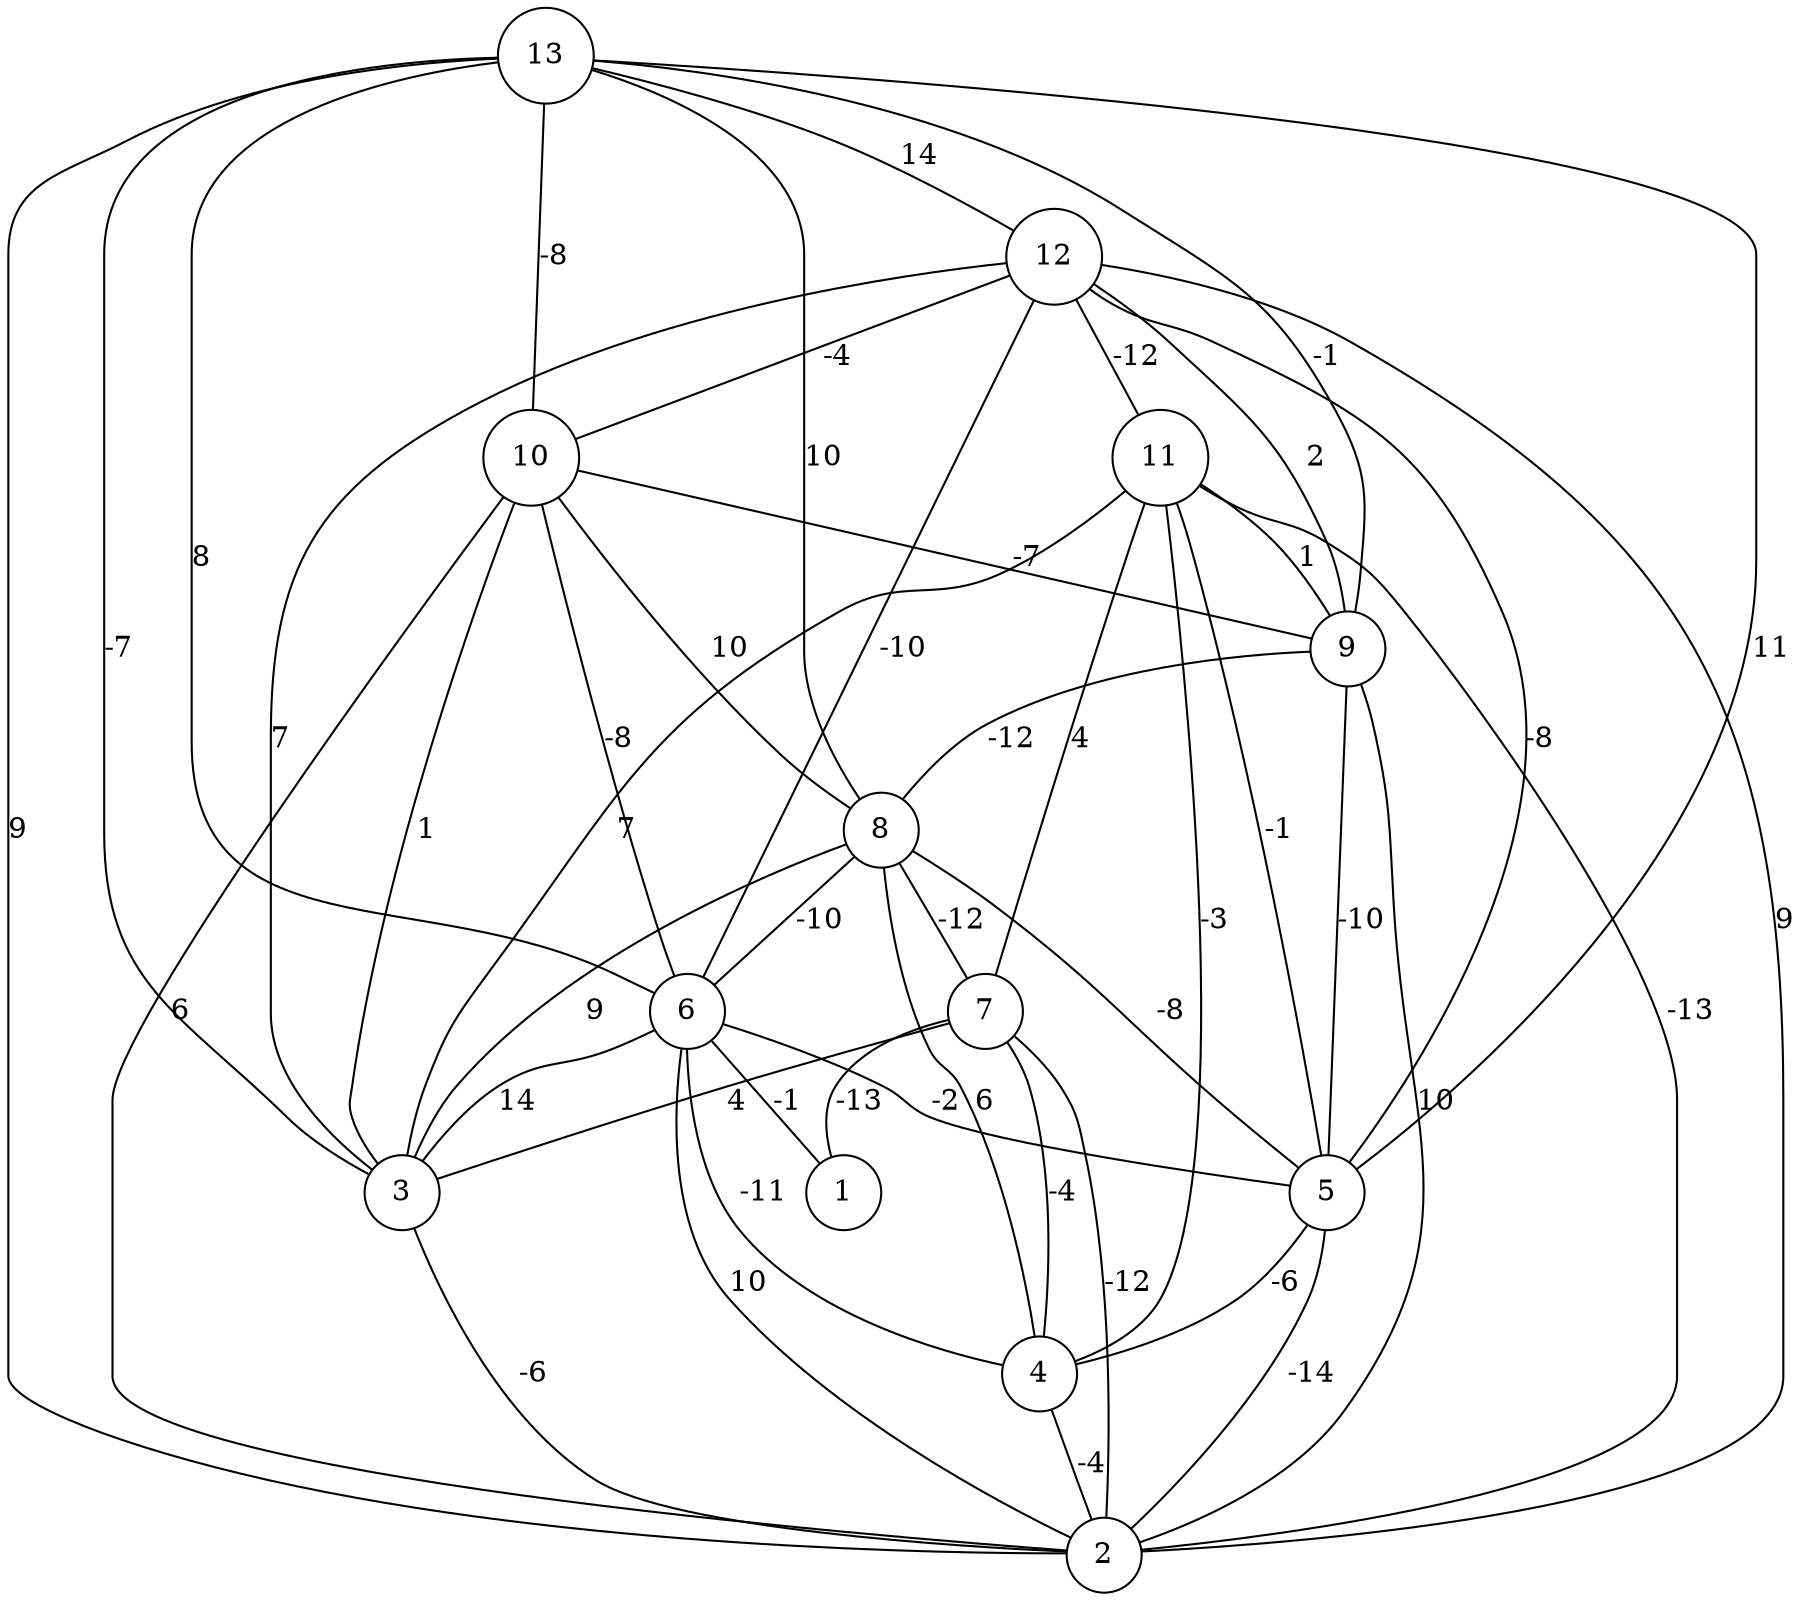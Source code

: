 graph { 
	 fontname="Helvetica,Arial,sans-serif" 
	 node [shape = circle]; 
	 13 -- 2 [label = "9"];
	 13 -- 3 [label = "-7"];
	 13 -- 5 [label = "11"];
	 13 -- 6 [label = "8"];
	 13 -- 8 [label = "10"];
	 13 -- 9 [label = "-1"];
	 13 -- 10 [label = "-8"];
	 13 -- 12 [label = "14"];
	 12 -- 2 [label = "9"];
	 12 -- 3 [label = "7"];
	 12 -- 5 [label = "-8"];
	 12 -- 6 [label = "-10"];
	 12 -- 9 [label = "2"];
	 12 -- 10 [label = "-4"];
	 12 -- 11 [label = "-12"];
	 11 -- 2 [label = "-13"];
	 11 -- 3 [label = "7"];
	 11 -- 4 [label = "-3"];
	 11 -- 5 [label = "-1"];
	 11 -- 7 [label = "4"];
	 11 -- 9 [label = "1"];
	 10 -- 2 [label = "6"];
	 10 -- 3 [label = "1"];
	 10 -- 6 [label = "-8"];
	 10 -- 8 [label = "10"];
	 10 -- 9 [label = "-7"];
	 9 -- 2 [label = "10"];
	 9 -- 5 [label = "-10"];
	 9 -- 8 [label = "-12"];
	 8 -- 3 [label = "9"];
	 8 -- 4 [label = "6"];
	 8 -- 5 [label = "-8"];
	 8 -- 6 [label = "-10"];
	 8 -- 7 [label = "-12"];
	 7 -- 1 [label = "-13"];
	 7 -- 2 [label = "-12"];
	 7 -- 3 [label = "4"];
	 7 -- 4 [label = "-4"];
	 6 -- 1 [label = "-1"];
	 6 -- 2 [label = "10"];
	 6 -- 3 [label = "14"];
	 6 -- 4 [label = "-11"];
	 6 -- 5 [label = "-2"];
	 5 -- 2 [label = "-14"];
	 5 -- 4 [label = "-6"];
	 4 -- 2 [label = "-4"];
	 3 -- 2 [label = "-6"];
	 1;
	 2;
	 3;
	 4;
	 5;
	 6;
	 7;
	 8;
	 9;
	 10;
	 11;
	 12;
	 13;
}
